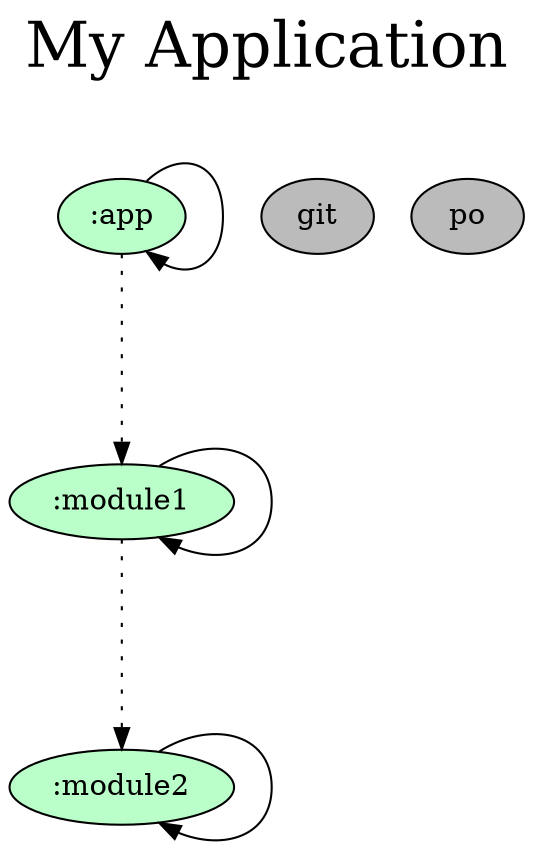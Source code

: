 digraph {
  graph [label="My Application\n ",labelloc=t,fontsize=30,ranksep=1.4];
  node [style=filled, fillcolor="#bbbbbb"];
  rankdir=TB;

  # Projects

  ":app" [fillcolor="#baffc9"];
  ":module1" [fillcolor="#baffc9"];
  ":module2" [fillcolor="#baffc9"];

  {rank = same;}

  # Dependencies

  ":app" -> ":app"
  ":app" -> ":module1" [style=dotted]
  ":module1" -> ":module1"
  ":module1" -> ":module2" [style=dotted]git po
  ":module2" -> ":module2"
}
